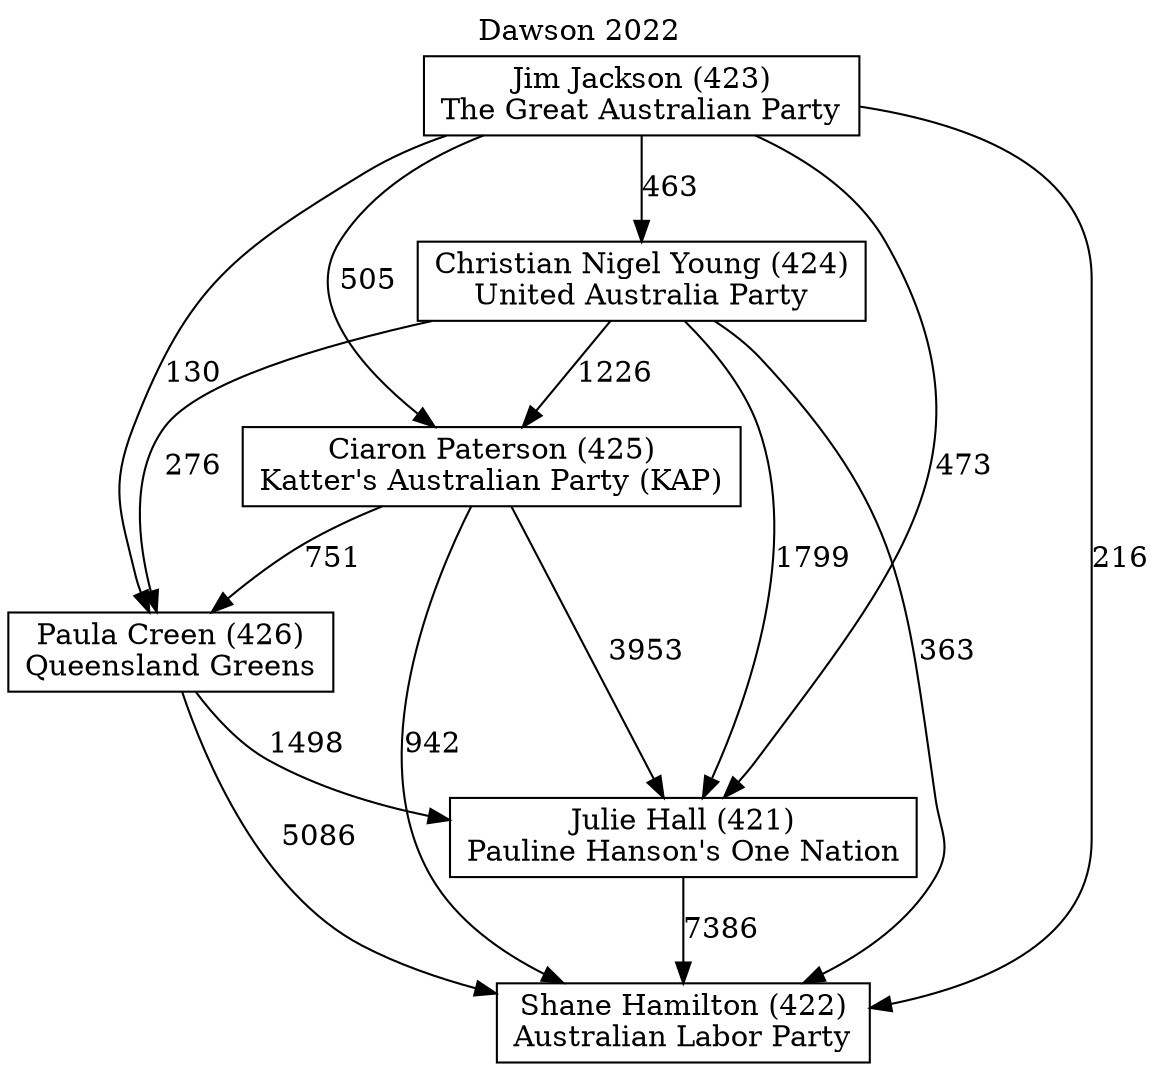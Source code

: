 // House preference flow
digraph "Shane Hamilton (422)_Dawson_2022" {
	graph [label="Dawson 2022" labelloc=t mclimit=10]
	node [shape=box]
	"Christian Nigel Young (424)" [label="Christian Nigel Young (424)
United Australia Party"]
	"Ciaron Paterson (425)" [label="Ciaron Paterson (425)
Katter's Australian Party (KAP)"]
	"Jim Jackson (423)" [label="Jim Jackson (423)
The Great Australian Party"]
	"Julie Hall (421)" [label="Julie Hall (421)
Pauline Hanson's One Nation"]
	"Paula Creen (426)" [label="Paula Creen (426)
Queensland Greens"]
	"Shane Hamilton (422)" [label="Shane Hamilton (422)
Australian Labor Party"]
	"Christian Nigel Young (424)" -> "Ciaron Paterson (425)" [label=1226]
	"Christian Nigel Young (424)" -> "Julie Hall (421)" [label=1799]
	"Christian Nigel Young (424)" -> "Paula Creen (426)" [label=276]
	"Christian Nigel Young (424)" -> "Shane Hamilton (422)" [label=363]
	"Ciaron Paterson (425)" -> "Julie Hall (421)" [label=3953]
	"Ciaron Paterson (425)" -> "Paula Creen (426)" [label=751]
	"Ciaron Paterson (425)" -> "Shane Hamilton (422)" [label=942]
	"Jim Jackson (423)" -> "Christian Nigel Young (424)" [label=463]
	"Jim Jackson (423)" -> "Ciaron Paterson (425)" [label=505]
	"Jim Jackson (423)" -> "Julie Hall (421)" [label=473]
	"Jim Jackson (423)" -> "Paula Creen (426)" [label=130]
	"Jim Jackson (423)" -> "Shane Hamilton (422)" [label=216]
	"Julie Hall (421)" -> "Shane Hamilton (422)" [label=7386]
	"Paula Creen (426)" -> "Julie Hall (421)" [label=1498]
	"Paula Creen (426)" -> "Shane Hamilton (422)" [label=5086]
}
